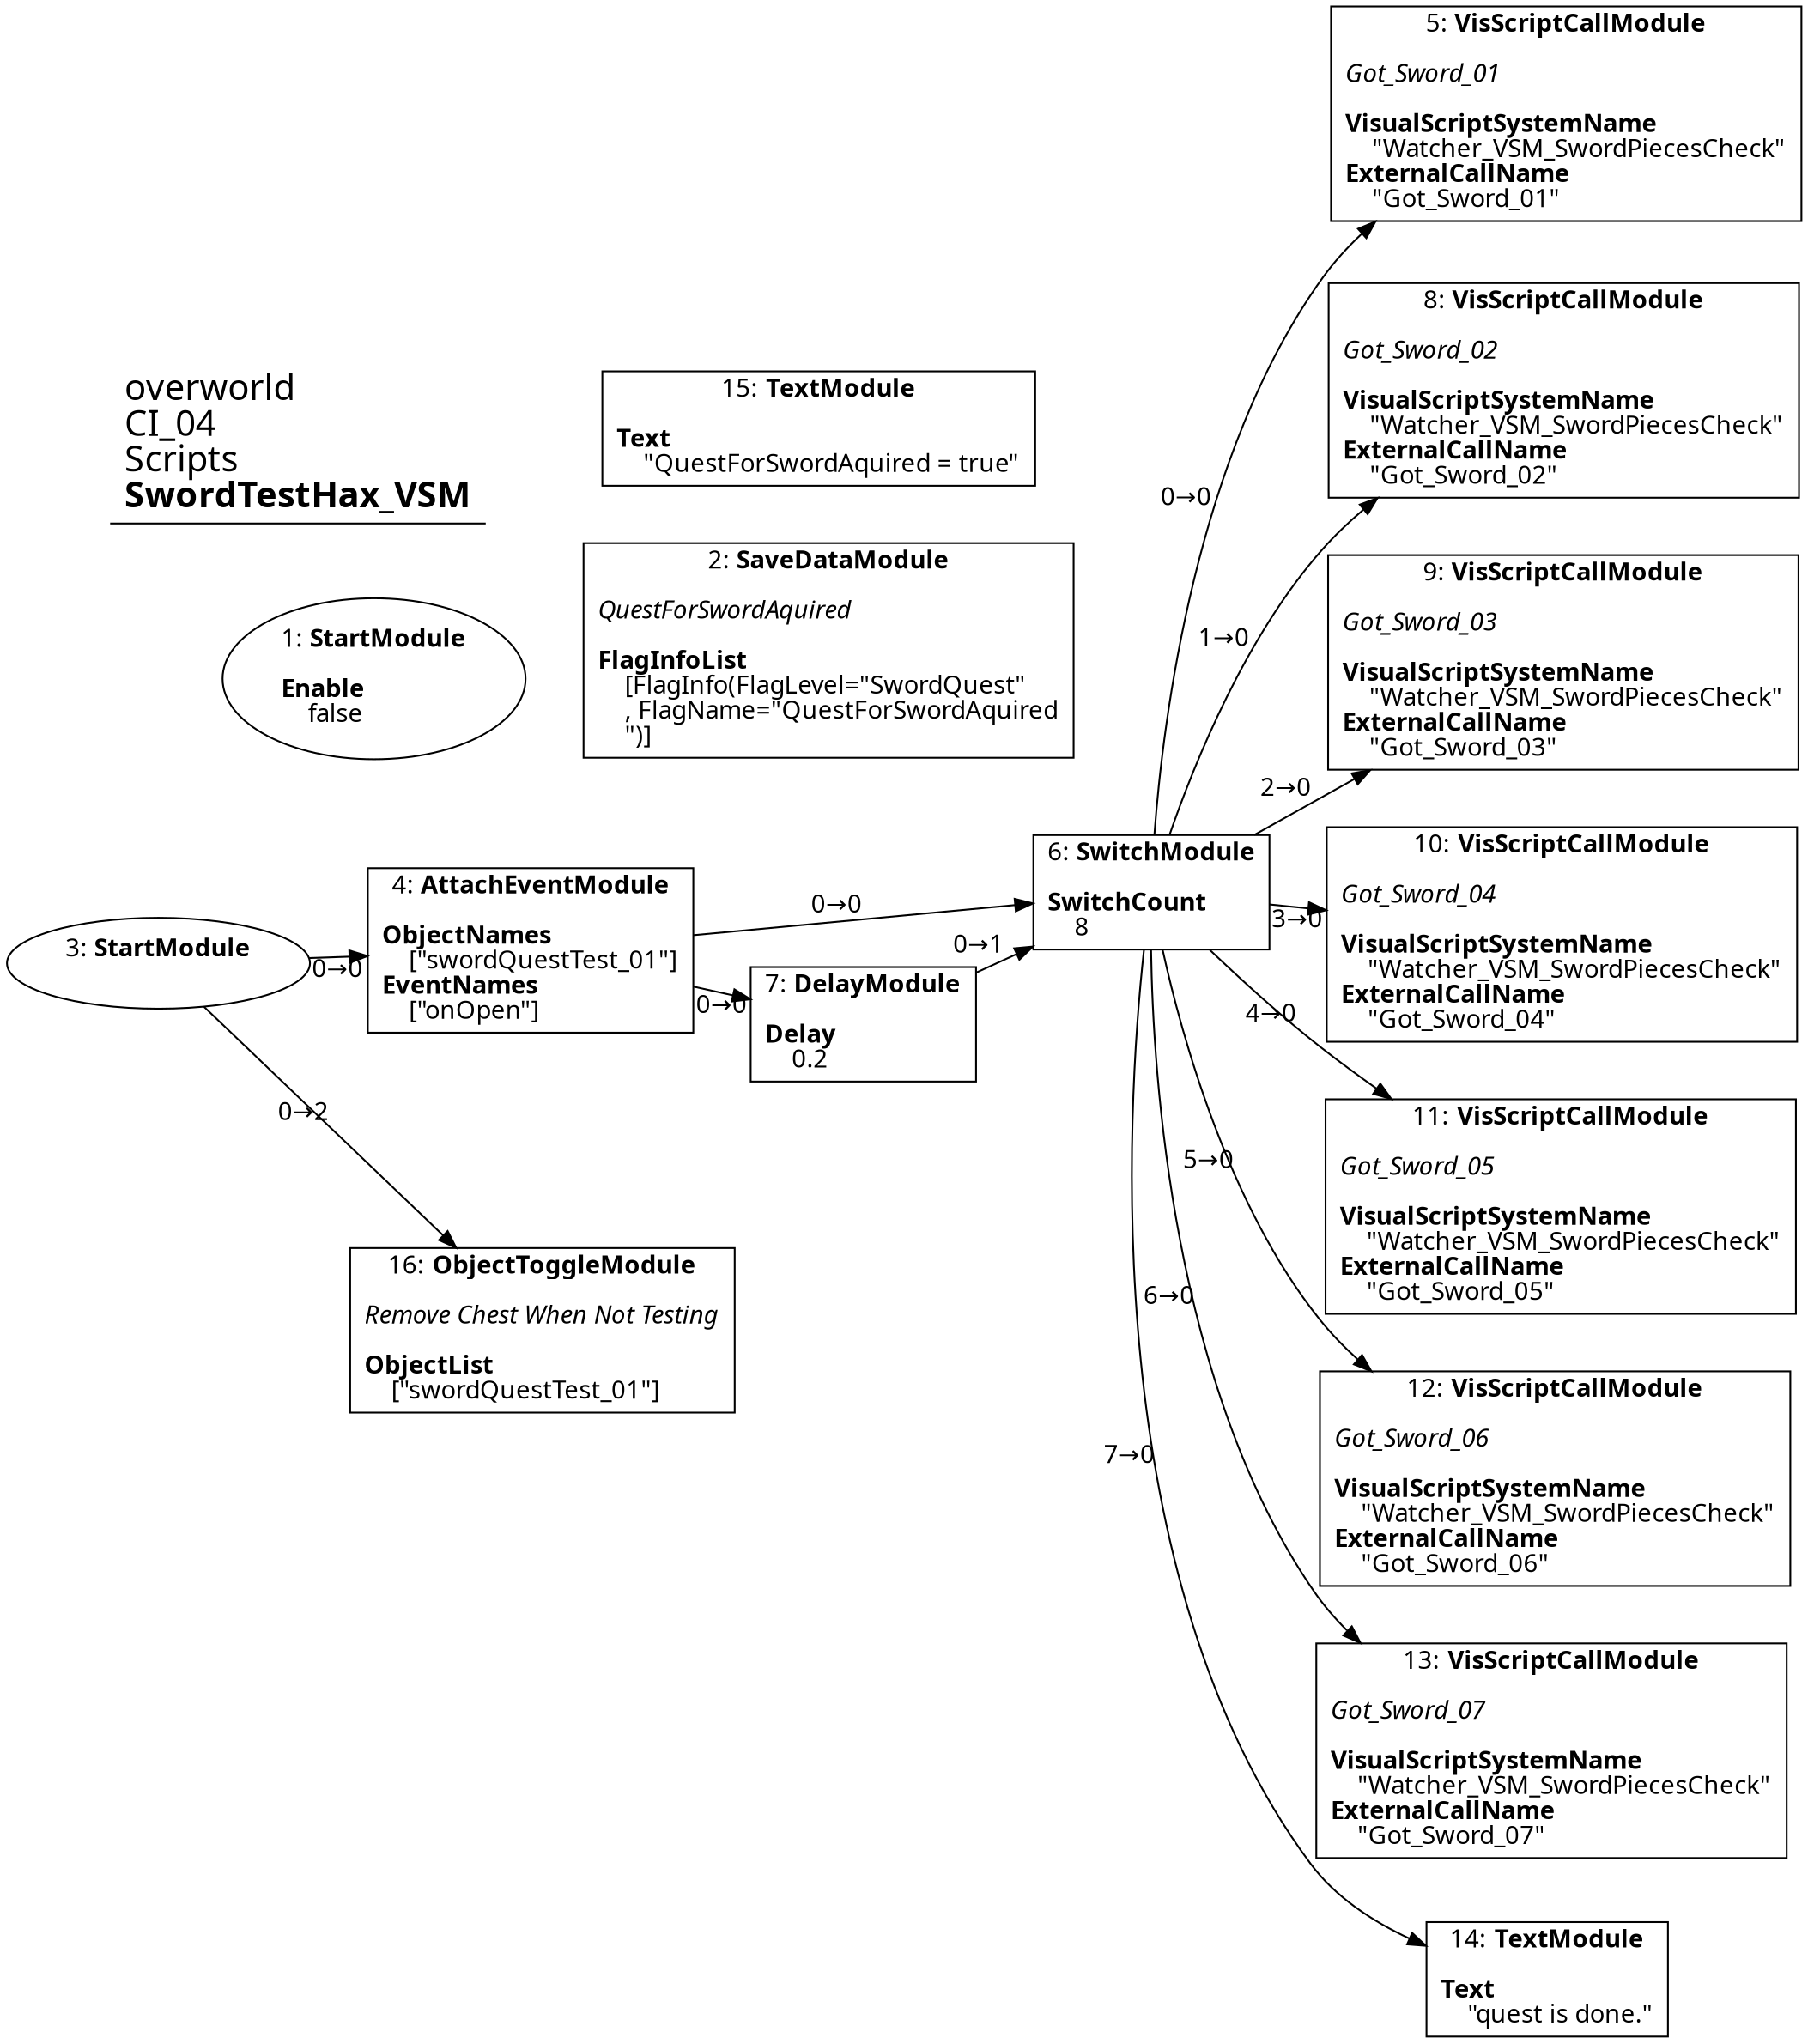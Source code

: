 digraph {
    layout = fdp;
    overlap = prism;
    sep = "+16";
    splines = spline;

    node [ shape = box ];

    graph [ fontname = "Segoe UI" ];
    node [ fontname = "Segoe UI" ];
    edge [ fontname = "Segoe UI" ];

    1 [ label = <1: <b>StartModule</b><br/><br/><b>Enable</b><br align="left"/>    false<br align="left"/>> ];
    1 [ shape = oval ]
    1 [ pos = "0.128,-0.149!" ];

    2 [ label = <2: <b>SaveDataModule</b><br/><br/><i>QuestForSwordAquired<br align="left"/></i><br align="left"/><b>FlagInfoList</b><br align="left"/>    [FlagInfo(FlagLevel=&quot;SwordQuest&quot;<br align="left"/>    , FlagName=&quot;QuestForSwordAquired<br align="left"/>    &quot;)]<br align="left"/>> ];
    2 [ pos = "0.324,-0.126!" ];

    3 [ label = <3: <b>StartModule</b><br/><br/>> ];
    3 [ shape = oval ]
    3 [ pos = "0.079,-0.44900003!" ];
    3 -> 4 [ label = "0→0" ];
    3 -> 16 [ label = "0→2" ];

    4 [ label = <4: <b>AttachEventModule</b><br/><br/><b>ObjectNames</b><br align="left"/>    [&quot;swordQuestTest_01&quot;]<br align="left"/><b>EventNames</b><br align="left"/>    [&quot;onOpen&quot;]<br align="left"/>> ];
    4 [ pos = "0.277,-0.44900003!" ];
    4 -> 7 [ label = "0→0" ];
    4 -> 6 [ label = "0→0" ];

    5 [ label = <5: <b>VisScriptCallModule</b><br/><br/><i>Got_Sword_01<br align="left"/></i><br align="left"/><b>VisualScriptSystemName</b><br align="left"/>    &quot;Watcher_VSM_SwordPiecesCheck&quot;<br align="left"/><b>ExternalCallName</b><br align="left"/>    &quot;Got_Sword_01&quot;<br align="left"/>> ];
    5 [ pos = "1.0530001,-0.24300002!" ];

    6 [ label = <6: <b>SwitchModule</b><br/><br/><b>SwitchCount</b><br align="left"/>    8<br align="left"/>> ];
    6 [ pos = "0.65800005,-0.44900003!" ];
    6 -> 14 [ label = "7→0" ];
    6 -> 5 [ label = "0→0" ];
    6 -> 8 [ label = "1→0" ];
    6 -> 9 [ label = "2→0" ];
    6 -> 10 [ label = "3→0" ];
    6 -> 11 [ label = "4→0" ];
    6 -> 12 [ label = "5→0" ];
    6 -> 13 [ label = "6→0" ];

    7 [ label = <7: <b>DelayModule</b><br/><br/><b>Delay</b><br align="left"/>    0.2<br align="left"/>> ];
    7 [ pos = "0.48600003,-0.51100004!" ];
    7 -> 6 [ label = "0→1" ];

    8 [ label = <8: <b>VisScriptCallModule</b><br/><br/><i>Got_Sword_02<br align="left"/></i><br align="left"/><b>VisualScriptSystemName</b><br align="left"/>    &quot;Watcher_VSM_SwordPiecesCheck&quot;<br align="left"/><b>ExternalCallName</b><br align="left"/>    &quot;Got_Sword_02&quot;<br align="left"/>> ];
    8 [ pos = "1.0530001,-0.33!" ];

    9 [ label = <9: <b>VisScriptCallModule</b><br/><br/><i>Got_Sword_03<br align="left"/></i><br align="left"/><b>VisualScriptSystemName</b><br align="left"/>    &quot;Watcher_VSM_SwordPiecesCheck&quot;<br align="left"/><b>ExternalCallName</b><br align="left"/>    &quot;Got_Sword_03&quot;<br align="left"/>> ];
    9 [ pos = "1.052,-0.41700003!" ];

    10 [ label = <10: <b>VisScriptCallModule</b><br/><br/><i>Got_Sword_04<br align="left"/></i><br align="left"/><b>VisualScriptSystemName</b><br align="left"/>    &quot;Watcher_VSM_SwordPiecesCheck&quot;<br align="left"/><b>ExternalCallName</b><br align="left"/>    &quot;Got_Sword_04&quot;<br align="left"/>> ];
    10 [ pos = "1.052,-0.497!" ];

    11 [ label = <11: <b>VisScriptCallModule</b><br/><br/><i>Got_Sword_05<br align="left"/></i><br align="left"/><b>VisualScriptSystemName</b><br align="left"/>    &quot;Watcher_VSM_SwordPiecesCheck&quot;<br align="left"/><b>ExternalCallName</b><br align="left"/>    &quot;Got_Sword_05&quot;<br align="left"/>> ];
    11 [ pos = "1.052,-0.57600003!" ];

    12 [ label = <12: <b>VisScriptCallModule</b><br/><br/><i>Got_Sword_06<br align="left"/></i><br align="left"/><b>VisualScriptSystemName</b><br align="left"/>    &quot;Watcher_VSM_SwordPiecesCheck&quot;<br align="left"/><b>ExternalCallName</b><br align="left"/>    &quot;Got_Sword_06&quot;<br align="left"/>> ];
    12 [ pos = "1.0530001,-0.65900004!" ];

    13 [ label = <13: <b>VisScriptCallModule</b><br/><br/><i>Got_Sword_07<br align="left"/></i><br align="left"/><b>VisualScriptSystemName</b><br align="left"/>    &quot;Watcher_VSM_SwordPiecesCheck&quot;<br align="left"/><b>ExternalCallName</b><br align="left"/>    &quot;Got_Sword_07&quot;<br align="left"/>> ];
    13 [ pos = "1.0530001,-0.74200004!" ];

    14 [ label = <14: <b>TextModule</b><br/><br/><b>Text</b><br align="left"/>    &quot;quest is done.&quot;<br align="left"/>> ];
    14 [ pos = "1.052,-0.82900006!" ];

    15 [ label = <15: <b>TextModule</b><br/><br/><b>Text</b><br align="left"/>    &quot;QuestForSwordAquired = true&quot;<br align="left"/>> ];
    15 [ pos = "0.324,-0.019000001!" ];

    16 [ label = <16: <b>ObjectToggleModule</b><br/><br/><i>Remove Chest When Not Testing<br align="left"/></i><br align="left"/><b>ObjectList</b><br align="left"/>    [&quot;swordQuestTest_01&quot;]<br align="left"/>> ];
    16 [ pos = "0.294,-0.73800004!" ];

    title [ pos = "0.078,-0.018000001!" ];
    title [ shape = underline ];
    title [ label = <<font point-size="20">overworld<br align="left"/>CI_04<br align="left"/>Scripts<br align="left"/><b>SwordTestHax_VSM</b><br align="left"/></font>> ];
}
